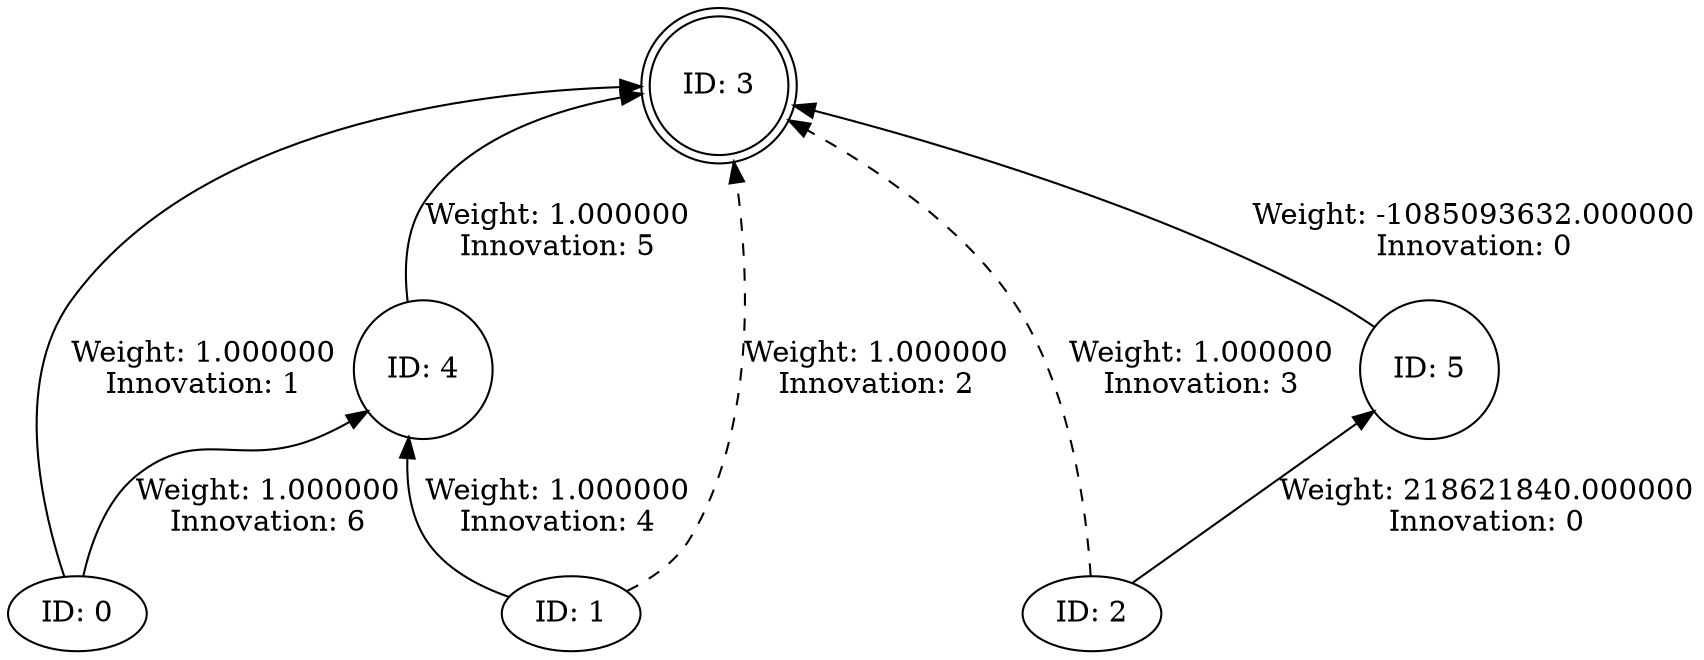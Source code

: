 digraph Genome {
	rankdir=BT;
	0 [label="ID: 0", shape=ellipse];
	1 [label="ID: 1", shape=ellipse];
	2 [label="ID: 2", shape=ellipse];
	3 [label="ID: 3", shape=doublecircle];
	4 [label="ID: 4", shape=circle];
	5 [label="ID: 5", shape=circle];
	0 -> 3 [label="Weight: 1.000000
Innovation: 1", style=solid];
	1 -> 3 [label="Weight: 1.000000
Innovation: 2", style=dashed];
	2 -> 3 [label="Weight: 1.000000
Innovation: 3", style=dashed];
	1 -> 4 [label="Weight: 1.000000
Innovation: 4", style=solid];
	4 -> 3 [label="Weight: 1.000000
Innovation: 5", style=solid];
	0 -> 4 [label="Weight: 1.000000
Innovation: 6", style=solid];
	2 -> 5 [label="Weight: 218621840.000000
Innovation: 0", style=solid];
	5 -> 3 [label="Weight: -1085093632.000000
Innovation: 0", style=solid];
}